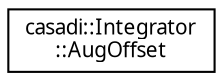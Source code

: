 digraph "Graphical Class Hierarchy"
{
  edge [fontname="FreeSans.ttf",fontsize="10",labelfontname="FreeSans.ttf",labelfontsize="10"];
  node [fontname="FreeSans.ttf",fontsize="10",shape=record];
  rankdir="LR";
  Node1 [label="casadi::Integrator\l::AugOffset",height=0.2,width=0.4,color="black", fillcolor="white", style="filled",URL="$d6/d03/structcasadi_1_1Integrator_1_1AugOffset.html"];
}
